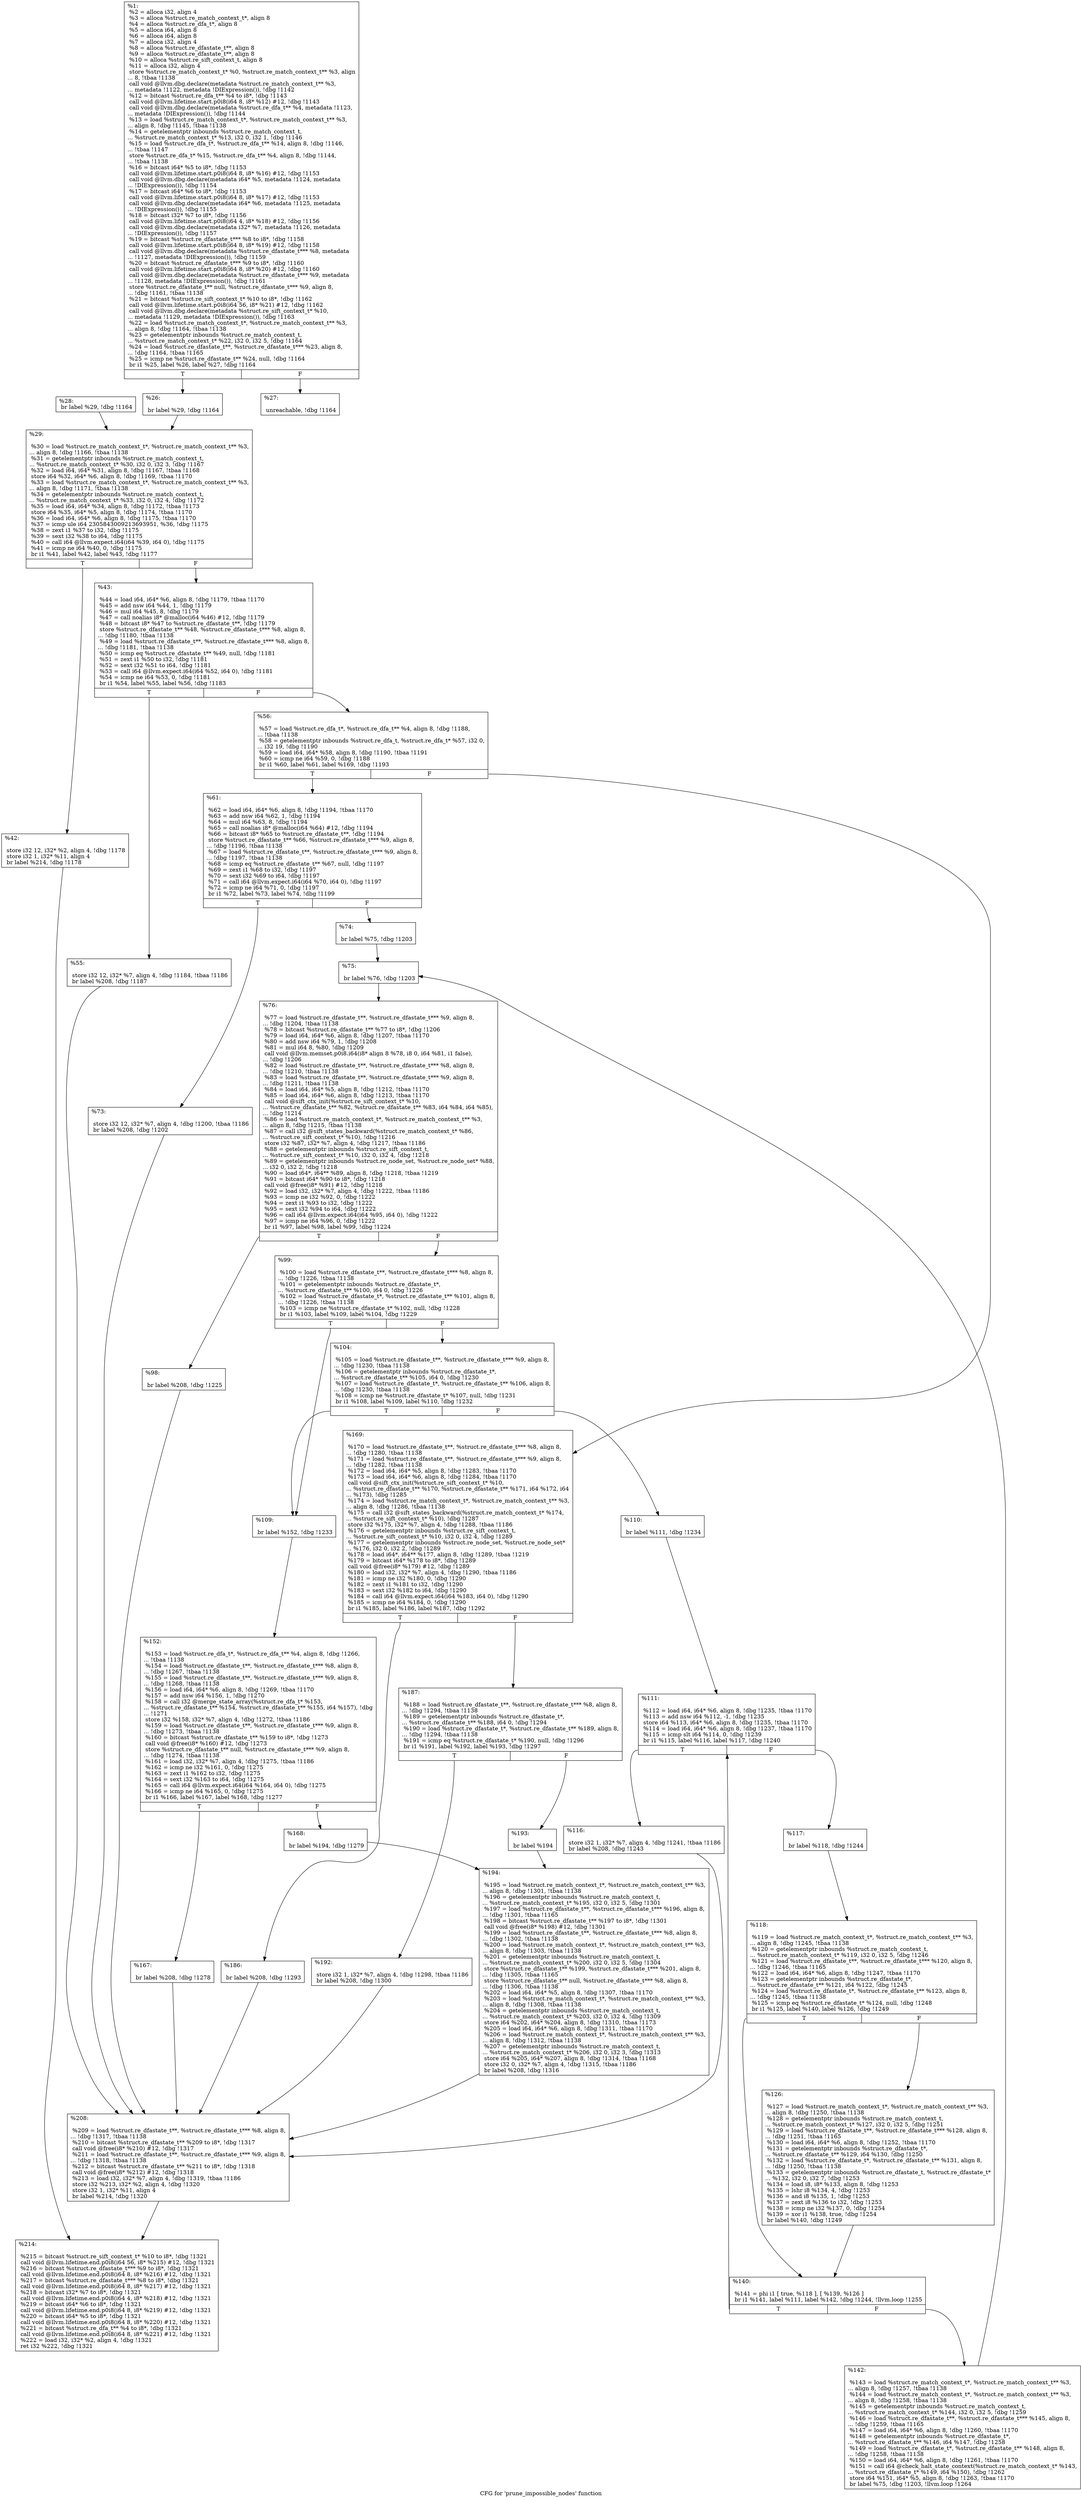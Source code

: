digraph "CFG for 'prune_impossible_nodes' function" {
	label="CFG for 'prune_impossible_nodes' function";

	Node0xdf8090 [shape=record,label="{%1:\l  %2 = alloca i32, align 4\l  %3 = alloca %struct.re_match_context_t*, align 8\l  %4 = alloca %struct.re_dfa_t*, align 8\l  %5 = alloca i64, align 8\l  %6 = alloca i64, align 8\l  %7 = alloca i32, align 4\l  %8 = alloca %struct.re_dfastate_t**, align 8\l  %9 = alloca %struct.re_dfastate_t**, align 8\l  %10 = alloca %struct.re_sift_context_t, align 8\l  %11 = alloca i32, align 4\l  store %struct.re_match_context_t* %0, %struct.re_match_context_t** %3, align\l... 8, !tbaa !1138\l  call void @llvm.dbg.declare(metadata %struct.re_match_context_t** %3,\l... metadata !1122, metadata !DIExpression()), !dbg !1142\l  %12 = bitcast %struct.re_dfa_t** %4 to i8*, !dbg !1143\l  call void @llvm.lifetime.start.p0i8(i64 8, i8* %12) #12, !dbg !1143\l  call void @llvm.dbg.declare(metadata %struct.re_dfa_t** %4, metadata !1123,\l... metadata !DIExpression()), !dbg !1144\l  %13 = load %struct.re_match_context_t*, %struct.re_match_context_t** %3,\l... align 8, !dbg !1145, !tbaa !1138\l  %14 = getelementptr inbounds %struct.re_match_context_t,\l... %struct.re_match_context_t* %13, i32 0, i32 1, !dbg !1146\l  %15 = load %struct.re_dfa_t*, %struct.re_dfa_t** %14, align 8, !dbg !1146,\l... !tbaa !1147\l  store %struct.re_dfa_t* %15, %struct.re_dfa_t** %4, align 8, !dbg !1144,\l... !tbaa !1138\l  %16 = bitcast i64* %5 to i8*, !dbg !1153\l  call void @llvm.lifetime.start.p0i8(i64 8, i8* %16) #12, !dbg !1153\l  call void @llvm.dbg.declare(metadata i64* %5, metadata !1124, metadata\l... !DIExpression()), !dbg !1154\l  %17 = bitcast i64* %6 to i8*, !dbg !1153\l  call void @llvm.lifetime.start.p0i8(i64 8, i8* %17) #12, !dbg !1153\l  call void @llvm.dbg.declare(metadata i64* %6, metadata !1125, metadata\l... !DIExpression()), !dbg !1155\l  %18 = bitcast i32* %7 to i8*, !dbg !1156\l  call void @llvm.lifetime.start.p0i8(i64 4, i8* %18) #12, !dbg !1156\l  call void @llvm.dbg.declare(metadata i32* %7, metadata !1126, metadata\l... !DIExpression()), !dbg !1157\l  %19 = bitcast %struct.re_dfastate_t*** %8 to i8*, !dbg !1158\l  call void @llvm.lifetime.start.p0i8(i64 8, i8* %19) #12, !dbg !1158\l  call void @llvm.dbg.declare(metadata %struct.re_dfastate_t*** %8, metadata\l... !1127, metadata !DIExpression()), !dbg !1159\l  %20 = bitcast %struct.re_dfastate_t*** %9 to i8*, !dbg !1160\l  call void @llvm.lifetime.start.p0i8(i64 8, i8* %20) #12, !dbg !1160\l  call void @llvm.dbg.declare(metadata %struct.re_dfastate_t*** %9, metadata\l... !1128, metadata !DIExpression()), !dbg !1161\l  store %struct.re_dfastate_t** null, %struct.re_dfastate_t*** %9, align 8,\l... !dbg !1161, !tbaa !1138\l  %21 = bitcast %struct.re_sift_context_t* %10 to i8*, !dbg !1162\l  call void @llvm.lifetime.start.p0i8(i64 56, i8* %21) #12, !dbg !1162\l  call void @llvm.dbg.declare(metadata %struct.re_sift_context_t* %10,\l... metadata !1129, metadata !DIExpression()), !dbg !1163\l  %22 = load %struct.re_match_context_t*, %struct.re_match_context_t** %3,\l... align 8, !dbg !1164, !tbaa !1138\l  %23 = getelementptr inbounds %struct.re_match_context_t,\l... %struct.re_match_context_t* %22, i32 0, i32 5, !dbg !1164\l  %24 = load %struct.re_dfastate_t**, %struct.re_dfastate_t*** %23, align 8,\l... !dbg !1164, !tbaa !1165\l  %25 = icmp ne %struct.re_dfastate_t** %24, null, !dbg !1164\l  br i1 %25, label %26, label %27, !dbg !1164\l|{<s0>T|<s1>F}}"];
	Node0xdf8090:s0 -> Node0xdfba70;
	Node0xdf8090:s1 -> Node0xdfbac0;
	Node0xdfba70 [shape=record,label="{%26:\l\l  br label %29, !dbg !1164\l}"];
	Node0xdfba70 -> Node0xdfbb60;
	Node0xdfbac0 [shape=record,label="{%27:\l\l  unreachable, !dbg !1164\l}"];
	Node0xdfbb10 [shape=record,label="{%28:                                                  \l  br label %29, !dbg !1164\l}"];
	Node0xdfbb10 -> Node0xdfbb60;
	Node0xdfbb60 [shape=record,label="{%29:\l\l  %30 = load %struct.re_match_context_t*, %struct.re_match_context_t** %3,\l... align 8, !dbg !1166, !tbaa !1138\l  %31 = getelementptr inbounds %struct.re_match_context_t,\l... %struct.re_match_context_t* %30, i32 0, i32 3, !dbg !1167\l  %32 = load i64, i64* %31, align 8, !dbg !1167, !tbaa !1168\l  store i64 %32, i64* %6, align 8, !dbg !1169, !tbaa !1170\l  %33 = load %struct.re_match_context_t*, %struct.re_match_context_t** %3,\l... align 8, !dbg !1171, !tbaa !1138\l  %34 = getelementptr inbounds %struct.re_match_context_t,\l... %struct.re_match_context_t* %33, i32 0, i32 4, !dbg !1172\l  %35 = load i64, i64* %34, align 8, !dbg !1172, !tbaa !1173\l  store i64 %35, i64* %5, align 8, !dbg !1174, !tbaa !1170\l  %36 = load i64, i64* %6, align 8, !dbg !1175, !tbaa !1170\l  %37 = icmp ule i64 2305843009213693951, %36, !dbg !1175\l  %38 = zext i1 %37 to i32, !dbg !1175\l  %39 = sext i32 %38 to i64, !dbg !1175\l  %40 = call i64 @llvm.expect.i64(i64 %39, i64 0), !dbg !1175\l  %41 = icmp ne i64 %40, 0, !dbg !1175\l  br i1 %41, label %42, label %43, !dbg !1177\l|{<s0>T|<s1>F}}"];
	Node0xdfbb60:s0 -> Node0xdfbbb0;
	Node0xdfbb60:s1 -> Node0xdfbc00;
	Node0xdfbbb0 [shape=record,label="{%42:\l\l  store i32 12, i32* %2, align 4, !dbg !1178\l  store i32 1, i32* %11, align 4\l  br label %214, !dbg !1178\l}"];
	Node0xdfbbb0 -> Node0xdfc560;
	Node0xdfbc00 [shape=record,label="{%43:\l\l  %44 = load i64, i64* %6, align 8, !dbg !1179, !tbaa !1170\l  %45 = add nsw i64 %44, 1, !dbg !1179\l  %46 = mul i64 %45, 8, !dbg !1179\l  %47 = call noalias i8* @malloc(i64 %46) #12, !dbg !1179\l  %48 = bitcast i8* %47 to %struct.re_dfastate_t**, !dbg !1179\l  store %struct.re_dfastate_t** %48, %struct.re_dfastate_t*** %8, align 8,\l... !dbg !1180, !tbaa !1138\l  %49 = load %struct.re_dfastate_t**, %struct.re_dfastate_t*** %8, align 8,\l... !dbg !1181, !tbaa !1138\l  %50 = icmp eq %struct.re_dfastate_t** %49, null, !dbg !1181\l  %51 = zext i1 %50 to i32, !dbg !1181\l  %52 = sext i32 %51 to i64, !dbg !1181\l  %53 = call i64 @llvm.expect.i64(i64 %52, i64 0), !dbg !1181\l  %54 = icmp ne i64 %53, 0, !dbg !1181\l  br i1 %54, label %55, label %56, !dbg !1183\l|{<s0>T|<s1>F}}"];
	Node0xdfbc00:s0 -> Node0xdfbc50;
	Node0xdfbc00:s1 -> Node0xdfbca0;
	Node0xdfbc50 [shape=record,label="{%55:\l\l  store i32 12, i32* %7, align 4, !dbg !1184, !tbaa !1186\l  br label %208, !dbg !1187\l}"];
	Node0xdfbc50 -> Node0xdfc510;
	Node0xdfbca0 [shape=record,label="{%56:\l\l  %57 = load %struct.re_dfa_t*, %struct.re_dfa_t** %4, align 8, !dbg !1188,\l... !tbaa !1138\l  %58 = getelementptr inbounds %struct.re_dfa_t, %struct.re_dfa_t* %57, i32 0,\l... i32 19, !dbg !1190\l  %59 = load i64, i64* %58, align 8, !dbg !1190, !tbaa !1191\l  %60 = icmp ne i64 %59, 0, !dbg !1188\l  br i1 %60, label %61, label %169, !dbg !1193\l|{<s0>T|<s1>F}}"];
	Node0xdfbca0:s0 -> Node0xdfbcf0;
	Node0xdfbca0:s1 -> Node0xdfc330;
	Node0xdfbcf0 [shape=record,label="{%61:\l\l  %62 = load i64, i64* %6, align 8, !dbg !1194, !tbaa !1170\l  %63 = add nsw i64 %62, 1, !dbg !1194\l  %64 = mul i64 %63, 8, !dbg !1194\l  %65 = call noalias i8* @malloc(i64 %64) #12, !dbg !1194\l  %66 = bitcast i8* %65 to %struct.re_dfastate_t**, !dbg !1194\l  store %struct.re_dfastate_t** %66, %struct.re_dfastate_t*** %9, align 8,\l... !dbg !1196, !tbaa !1138\l  %67 = load %struct.re_dfastate_t**, %struct.re_dfastate_t*** %9, align 8,\l... !dbg !1197, !tbaa !1138\l  %68 = icmp eq %struct.re_dfastate_t** %67, null, !dbg !1197\l  %69 = zext i1 %68 to i32, !dbg !1197\l  %70 = sext i32 %69 to i64, !dbg !1197\l  %71 = call i64 @llvm.expect.i64(i64 %70, i64 0), !dbg !1197\l  %72 = icmp ne i64 %71, 0, !dbg !1197\l  br i1 %72, label %73, label %74, !dbg !1199\l|{<s0>T|<s1>F}}"];
	Node0xdfbcf0:s0 -> Node0xdfbd40;
	Node0xdfbcf0:s1 -> Node0xdfbd90;
	Node0xdfbd40 [shape=record,label="{%73:\l\l  store i32 12, i32* %7, align 4, !dbg !1200, !tbaa !1186\l  br label %208, !dbg !1202\l}"];
	Node0xdfbd40 -> Node0xdfc510;
	Node0xdfbd90 [shape=record,label="{%74:\l\l  br label %75, !dbg !1203\l}"];
	Node0xdfbd90 -> Node0xdfbde0;
	Node0xdfbde0 [shape=record,label="{%75:\l\l  br label %76, !dbg !1203\l}"];
	Node0xdfbde0 -> Node0xdfbe30;
	Node0xdfbe30 [shape=record,label="{%76:\l\l  %77 = load %struct.re_dfastate_t**, %struct.re_dfastate_t*** %9, align 8,\l... !dbg !1204, !tbaa !1138\l  %78 = bitcast %struct.re_dfastate_t** %77 to i8*, !dbg !1206\l  %79 = load i64, i64* %6, align 8, !dbg !1207, !tbaa !1170\l  %80 = add nsw i64 %79, 1, !dbg !1208\l  %81 = mul i64 8, %80, !dbg !1209\l  call void @llvm.memset.p0i8.i64(i8* align 8 %78, i8 0, i64 %81, i1 false),\l... !dbg !1206\l  %82 = load %struct.re_dfastate_t**, %struct.re_dfastate_t*** %8, align 8,\l... !dbg !1210, !tbaa !1138\l  %83 = load %struct.re_dfastate_t**, %struct.re_dfastate_t*** %9, align 8,\l... !dbg !1211, !tbaa !1138\l  %84 = load i64, i64* %5, align 8, !dbg !1212, !tbaa !1170\l  %85 = load i64, i64* %6, align 8, !dbg !1213, !tbaa !1170\l  call void @sift_ctx_init(%struct.re_sift_context_t* %10,\l... %struct.re_dfastate_t** %82, %struct.re_dfastate_t** %83, i64 %84, i64 %85),\l... !dbg !1214\l  %86 = load %struct.re_match_context_t*, %struct.re_match_context_t** %3,\l... align 8, !dbg !1215, !tbaa !1138\l  %87 = call i32 @sift_states_backward(%struct.re_match_context_t* %86,\l... %struct.re_sift_context_t* %10), !dbg !1216\l  store i32 %87, i32* %7, align 4, !dbg !1217, !tbaa !1186\l  %88 = getelementptr inbounds %struct.re_sift_context_t,\l... %struct.re_sift_context_t* %10, i32 0, i32 4, !dbg !1218\l  %89 = getelementptr inbounds %struct.re_node_set, %struct.re_node_set* %88,\l... i32 0, i32 2, !dbg !1218\l  %90 = load i64*, i64** %89, align 8, !dbg !1218, !tbaa !1219\l  %91 = bitcast i64* %90 to i8*, !dbg !1218\l  call void @free(i8* %91) #12, !dbg !1218\l  %92 = load i32, i32* %7, align 4, !dbg !1222, !tbaa !1186\l  %93 = icmp ne i32 %92, 0, !dbg !1222\l  %94 = zext i1 %93 to i32, !dbg !1222\l  %95 = sext i32 %94 to i64, !dbg !1222\l  %96 = call i64 @llvm.expect.i64(i64 %95, i64 0), !dbg !1222\l  %97 = icmp ne i64 %96, 0, !dbg !1222\l  br i1 %97, label %98, label %99, !dbg !1224\l|{<s0>T|<s1>F}}"];
	Node0xdfbe30:s0 -> Node0xdfbe80;
	Node0xdfbe30:s1 -> Node0xdfbed0;
	Node0xdfbe80 [shape=record,label="{%98:\l\l  br label %208, !dbg !1225\l}"];
	Node0xdfbe80 -> Node0xdfc510;
	Node0xdfbed0 [shape=record,label="{%99:\l\l  %100 = load %struct.re_dfastate_t**, %struct.re_dfastate_t*** %8, align 8,\l... !dbg !1226, !tbaa !1138\l  %101 = getelementptr inbounds %struct.re_dfastate_t*,\l... %struct.re_dfastate_t** %100, i64 0, !dbg !1226\l  %102 = load %struct.re_dfastate_t*, %struct.re_dfastate_t** %101, align 8,\l... !dbg !1226, !tbaa !1138\l  %103 = icmp ne %struct.re_dfastate_t* %102, null, !dbg !1228\l  br i1 %103, label %109, label %104, !dbg !1229\l|{<s0>T|<s1>F}}"];
	Node0xdfbed0:s0 -> Node0xdfbf70;
	Node0xdfbed0:s1 -> Node0xdfbf20;
	Node0xdfbf20 [shape=record,label="{%104:\l\l  %105 = load %struct.re_dfastate_t**, %struct.re_dfastate_t*** %9, align 8,\l... !dbg !1230, !tbaa !1138\l  %106 = getelementptr inbounds %struct.re_dfastate_t*,\l... %struct.re_dfastate_t** %105, i64 0, !dbg !1230\l  %107 = load %struct.re_dfastate_t*, %struct.re_dfastate_t** %106, align 8,\l... !dbg !1230, !tbaa !1138\l  %108 = icmp ne %struct.re_dfastate_t* %107, null, !dbg !1231\l  br i1 %108, label %109, label %110, !dbg !1232\l|{<s0>T|<s1>F}}"];
	Node0xdfbf20:s0 -> Node0xdfbf70;
	Node0xdfbf20:s1 -> Node0xdfbfc0;
	Node0xdfbf70 [shape=record,label="{%109:\l\l  br label %152, !dbg !1233\l}"];
	Node0xdfbf70 -> Node0xdfc240;
	Node0xdfbfc0 [shape=record,label="{%110:\l\l  br label %111, !dbg !1234\l}"];
	Node0xdfbfc0 -> Node0xdfc010;
	Node0xdfc010 [shape=record,label="{%111:\l\l  %112 = load i64, i64* %6, align 8, !dbg !1235, !tbaa !1170\l  %113 = add nsw i64 %112, -1, !dbg !1235\l  store i64 %113, i64* %6, align 8, !dbg !1235, !tbaa !1170\l  %114 = load i64, i64* %6, align 8, !dbg !1237, !tbaa !1170\l  %115 = icmp slt i64 %114, 0, !dbg !1239\l  br i1 %115, label %116, label %117, !dbg !1240\l|{<s0>T|<s1>F}}"];
	Node0xdfc010:s0 -> Node0xdfc060;
	Node0xdfc010:s1 -> Node0xdfc0b0;
	Node0xdfc060 [shape=record,label="{%116:\l\l  store i32 1, i32* %7, align 4, !dbg !1241, !tbaa !1186\l  br label %208, !dbg !1243\l}"];
	Node0xdfc060 -> Node0xdfc510;
	Node0xdfc0b0 [shape=record,label="{%117:\l\l  br label %118, !dbg !1244\l}"];
	Node0xdfc0b0 -> Node0xdfc100;
	Node0xdfc100 [shape=record,label="{%118:\l\l  %119 = load %struct.re_match_context_t*, %struct.re_match_context_t** %3,\l... align 8, !dbg !1245, !tbaa !1138\l  %120 = getelementptr inbounds %struct.re_match_context_t,\l... %struct.re_match_context_t* %119, i32 0, i32 5, !dbg !1246\l  %121 = load %struct.re_dfastate_t**, %struct.re_dfastate_t*** %120, align 8,\l... !dbg !1246, !tbaa !1165\l  %122 = load i64, i64* %6, align 8, !dbg !1247, !tbaa !1170\l  %123 = getelementptr inbounds %struct.re_dfastate_t*,\l... %struct.re_dfastate_t** %121, i64 %122, !dbg !1245\l  %124 = load %struct.re_dfastate_t*, %struct.re_dfastate_t** %123, align 8,\l... !dbg !1245, !tbaa !1138\l  %125 = icmp eq %struct.re_dfastate_t* %124, null, !dbg !1248\l  br i1 %125, label %140, label %126, !dbg !1249\l|{<s0>T|<s1>F}}"];
	Node0xdfc100:s0 -> Node0xdfc1a0;
	Node0xdfc100:s1 -> Node0xdfc150;
	Node0xdfc150 [shape=record,label="{%126:\l\l  %127 = load %struct.re_match_context_t*, %struct.re_match_context_t** %3,\l... align 8, !dbg !1250, !tbaa !1138\l  %128 = getelementptr inbounds %struct.re_match_context_t,\l... %struct.re_match_context_t* %127, i32 0, i32 5, !dbg !1251\l  %129 = load %struct.re_dfastate_t**, %struct.re_dfastate_t*** %128, align 8,\l... !dbg !1251, !tbaa !1165\l  %130 = load i64, i64* %6, align 8, !dbg !1252, !tbaa !1170\l  %131 = getelementptr inbounds %struct.re_dfastate_t*,\l... %struct.re_dfastate_t** %129, i64 %130, !dbg !1250\l  %132 = load %struct.re_dfastate_t*, %struct.re_dfastate_t** %131, align 8,\l... !dbg !1250, !tbaa !1138\l  %133 = getelementptr inbounds %struct.re_dfastate_t, %struct.re_dfastate_t*\l... %132, i32 0, i32 7, !dbg !1253\l  %134 = load i8, i8* %133, align 8, !dbg !1253\l  %135 = lshr i8 %134, 4, !dbg !1253\l  %136 = and i8 %135, 1, !dbg !1253\l  %137 = zext i8 %136 to i32, !dbg !1253\l  %138 = icmp ne i32 %137, 0, !dbg !1254\l  %139 = xor i1 %138, true, !dbg !1254\l  br label %140, !dbg !1249\l}"];
	Node0xdfc150 -> Node0xdfc1a0;
	Node0xdfc1a0 [shape=record,label="{%140:\l\l  %141 = phi i1 [ true, %118 ], [ %139, %126 ]\l  br i1 %141, label %111, label %142, !dbg !1244, !llvm.loop !1255\l|{<s0>T|<s1>F}}"];
	Node0xdfc1a0:s0 -> Node0xdfc010;
	Node0xdfc1a0:s1 -> Node0xdfc1f0;
	Node0xdfc1f0 [shape=record,label="{%142:\l\l  %143 = load %struct.re_match_context_t*, %struct.re_match_context_t** %3,\l... align 8, !dbg !1257, !tbaa !1138\l  %144 = load %struct.re_match_context_t*, %struct.re_match_context_t** %3,\l... align 8, !dbg !1258, !tbaa !1138\l  %145 = getelementptr inbounds %struct.re_match_context_t,\l... %struct.re_match_context_t* %144, i32 0, i32 5, !dbg !1259\l  %146 = load %struct.re_dfastate_t**, %struct.re_dfastate_t*** %145, align 8,\l... !dbg !1259, !tbaa !1165\l  %147 = load i64, i64* %6, align 8, !dbg !1260, !tbaa !1170\l  %148 = getelementptr inbounds %struct.re_dfastate_t*,\l... %struct.re_dfastate_t** %146, i64 %147, !dbg !1258\l  %149 = load %struct.re_dfastate_t*, %struct.re_dfastate_t** %148, align 8,\l... !dbg !1258, !tbaa !1138\l  %150 = load i64, i64* %6, align 8, !dbg !1261, !tbaa !1170\l  %151 = call i64 @check_halt_state_context(%struct.re_match_context_t* %143,\l... %struct.re_dfastate_t* %149, i64 %150), !dbg !1262\l  store i64 %151, i64* %5, align 8, !dbg !1263, !tbaa !1170\l  br label %75, !dbg !1203, !llvm.loop !1264\l}"];
	Node0xdfc1f0 -> Node0xdfbde0;
	Node0xdfc240 [shape=record,label="{%152:\l\l  %153 = load %struct.re_dfa_t*, %struct.re_dfa_t** %4, align 8, !dbg !1266,\l... !tbaa !1138\l  %154 = load %struct.re_dfastate_t**, %struct.re_dfastate_t*** %8, align 8,\l... !dbg !1267, !tbaa !1138\l  %155 = load %struct.re_dfastate_t**, %struct.re_dfastate_t*** %9, align 8,\l... !dbg !1268, !tbaa !1138\l  %156 = load i64, i64* %6, align 8, !dbg !1269, !tbaa !1170\l  %157 = add nsw i64 %156, 1, !dbg !1270\l  %158 = call i32 @merge_state_array(%struct.re_dfa_t* %153,\l... %struct.re_dfastate_t** %154, %struct.re_dfastate_t** %155, i64 %157), !dbg\l... !1271\l  store i32 %158, i32* %7, align 4, !dbg !1272, !tbaa !1186\l  %159 = load %struct.re_dfastate_t**, %struct.re_dfastate_t*** %9, align 8,\l... !dbg !1273, !tbaa !1138\l  %160 = bitcast %struct.re_dfastate_t** %159 to i8*, !dbg !1273\l  call void @free(i8* %160) #12, !dbg !1273\l  store %struct.re_dfastate_t** null, %struct.re_dfastate_t*** %9, align 8,\l... !dbg !1274, !tbaa !1138\l  %161 = load i32, i32* %7, align 4, !dbg !1275, !tbaa !1186\l  %162 = icmp ne i32 %161, 0, !dbg !1275\l  %163 = zext i1 %162 to i32, !dbg !1275\l  %164 = sext i32 %163 to i64, !dbg !1275\l  %165 = call i64 @llvm.expect.i64(i64 %164, i64 0), !dbg !1275\l  %166 = icmp ne i64 %165, 0, !dbg !1275\l  br i1 %166, label %167, label %168, !dbg !1277\l|{<s0>T|<s1>F}}"];
	Node0xdfc240:s0 -> Node0xdfc290;
	Node0xdfc240:s1 -> Node0xdfc2e0;
	Node0xdfc290 [shape=record,label="{%167:\l\l  br label %208, !dbg !1278\l}"];
	Node0xdfc290 -> Node0xdfc510;
	Node0xdfc2e0 [shape=record,label="{%168:\l\l  br label %194, !dbg !1279\l}"];
	Node0xdfc2e0 -> Node0xdfc4c0;
	Node0xdfc330 [shape=record,label="{%169:\l\l  %170 = load %struct.re_dfastate_t**, %struct.re_dfastate_t*** %8, align 8,\l... !dbg !1280, !tbaa !1138\l  %171 = load %struct.re_dfastate_t**, %struct.re_dfastate_t*** %9, align 8,\l... !dbg !1282, !tbaa !1138\l  %172 = load i64, i64* %5, align 8, !dbg !1283, !tbaa !1170\l  %173 = load i64, i64* %6, align 8, !dbg !1284, !tbaa !1170\l  call void @sift_ctx_init(%struct.re_sift_context_t* %10,\l... %struct.re_dfastate_t** %170, %struct.re_dfastate_t** %171, i64 %172, i64\l... %173), !dbg !1285\l  %174 = load %struct.re_match_context_t*, %struct.re_match_context_t** %3,\l... align 8, !dbg !1286, !tbaa !1138\l  %175 = call i32 @sift_states_backward(%struct.re_match_context_t* %174,\l... %struct.re_sift_context_t* %10), !dbg !1287\l  store i32 %175, i32* %7, align 4, !dbg !1288, !tbaa !1186\l  %176 = getelementptr inbounds %struct.re_sift_context_t,\l... %struct.re_sift_context_t* %10, i32 0, i32 4, !dbg !1289\l  %177 = getelementptr inbounds %struct.re_node_set, %struct.re_node_set*\l... %176, i32 0, i32 2, !dbg !1289\l  %178 = load i64*, i64** %177, align 8, !dbg !1289, !tbaa !1219\l  %179 = bitcast i64* %178 to i8*, !dbg !1289\l  call void @free(i8* %179) #12, !dbg !1289\l  %180 = load i32, i32* %7, align 4, !dbg !1290, !tbaa !1186\l  %181 = icmp ne i32 %180, 0, !dbg !1290\l  %182 = zext i1 %181 to i32, !dbg !1290\l  %183 = sext i32 %182 to i64, !dbg !1290\l  %184 = call i64 @llvm.expect.i64(i64 %183, i64 0), !dbg !1290\l  %185 = icmp ne i64 %184, 0, !dbg !1290\l  br i1 %185, label %186, label %187, !dbg !1292\l|{<s0>T|<s1>F}}"];
	Node0xdfc330:s0 -> Node0xdfc380;
	Node0xdfc330:s1 -> Node0xdfc3d0;
	Node0xdfc380 [shape=record,label="{%186:\l\l  br label %208, !dbg !1293\l}"];
	Node0xdfc380 -> Node0xdfc510;
	Node0xdfc3d0 [shape=record,label="{%187:\l\l  %188 = load %struct.re_dfastate_t**, %struct.re_dfastate_t*** %8, align 8,\l... !dbg !1294, !tbaa !1138\l  %189 = getelementptr inbounds %struct.re_dfastate_t*,\l... %struct.re_dfastate_t** %188, i64 0, !dbg !1294\l  %190 = load %struct.re_dfastate_t*, %struct.re_dfastate_t** %189, align 8,\l... !dbg !1294, !tbaa !1138\l  %191 = icmp eq %struct.re_dfastate_t* %190, null, !dbg !1296\l  br i1 %191, label %192, label %193, !dbg !1297\l|{<s0>T|<s1>F}}"];
	Node0xdfc3d0:s0 -> Node0xdfc420;
	Node0xdfc3d0:s1 -> Node0xdfc470;
	Node0xdfc420 [shape=record,label="{%192:\l\l  store i32 1, i32* %7, align 4, !dbg !1298, !tbaa !1186\l  br label %208, !dbg !1300\l}"];
	Node0xdfc420 -> Node0xdfc510;
	Node0xdfc470 [shape=record,label="{%193:\l\l  br label %194\l}"];
	Node0xdfc470 -> Node0xdfc4c0;
	Node0xdfc4c0 [shape=record,label="{%194:\l\l  %195 = load %struct.re_match_context_t*, %struct.re_match_context_t** %3,\l... align 8, !dbg !1301, !tbaa !1138\l  %196 = getelementptr inbounds %struct.re_match_context_t,\l... %struct.re_match_context_t* %195, i32 0, i32 5, !dbg !1301\l  %197 = load %struct.re_dfastate_t**, %struct.re_dfastate_t*** %196, align 8,\l... !dbg !1301, !tbaa !1165\l  %198 = bitcast %struct.re_dfastate_t** %197 to i8*, !dbg !1301\l  call void @free(i8* %198) #12, !dbg !1301\l  %199 = load %struct.re_dfastate_t**, %struct.re_dfastate_t*** %8, align 8,\l... !dbg !1302, !tbaa !1138\l  %200 = load %struct.re_match_context_t*, %struct.re_match_context_t** %3,\l... align 8, !dbg !1303, !tbaa !1138\l  %201 = getelementptr inbounds %struct.re_match_context_t,\l... %struct.re_match_context_t* %200, i32 0, i32 5, !dbg !1304\l  store %struct.re_dfastate_t** %199, %struct.re_dfastate_t*** %201, align 8,\l... !dbg !1305, !tbaa !1165\l  store %struct.re_dfastate_t** null, %struct.re_dfastate_t*** %8, align 8,\l... !dbg !1306, !tbaa !1138\l  %202 = load i64, i64* %5, align 8, !dbg !1307, !tbaa !1170\l  %203 = load %struct.re_match_context_t*, %struct.re_match_context_t** %3,\l... align 8, !dbg !1308, !tbaa !1138\l  %204 = getelementptr inbounds %struct.re_match_context_t,\l... %struct.re_match_context_t* %203, i32 0, i32 4, !dbg !1309\l  store i64 %202, i64* %204, align 8, !dbg !1310, !tbaa !1173\l  %205 = load i64, i64* %6, align 8, !dbg !1311, !tbaa !1170\l  %206 = load %struct.re_match_context_t*, %struct.re_match_context_t** %3,\l... align 8, !dbg !1312, !tbaa !1138\l  %207 = getelementptr inbounds %struct.re_match_context_t,\l... %struct.re_match_context_t* %206, i32 0, i32 3, !dbg !1313\l  store i64 %205, i64* %207, align 8, !dbg !1314, !tbaa !1168\l  store i32 0, i32* %7, align 4, !dbg !1315, !tbaa !1186\l  br label %208, !dbg !1316\l}"];
	Node0xdfc4c0 -> Node0xdfc510;
	Node0xdfc510 [shape=record,label="{%208:\l\l  %209 = load %struct.re_dfastate_t**, %struct.re_dfastate_t*** %8, align 8,\l... !dbg !1317, !tbaa !1138\l  %210 = bitcast %struct.re_dfastate_t** %209 to i8*, !dbg !1317\l  call void @free(i8* %210) #12, !dbg !1317\l  %211 = load %struct.re_dfastate_t**, %struct.re_dfastate_t*** %9, align 8,\l... !dbg !1318, !tbaa !1138\l  %212 = bitcast %struct.re_dfastate_t** %211 to i8*, !dbg !1318\l  call void @free(i8* %212) #12, !dbg !1318\l  %213 = load i32, i32* %7, align 4, !dbg !1319, !tbaa !1186\l  store i32 %213, i32* %2, align 4, !dbg !1320\l  store i32 1, i32* %11, align 4\l  br label %214, !dbg !1320\l}"];
	Node0xdfc510 -> Node0xdfc560;
	Node0xdfc560 [shape=record,label="{%214:\l\l  %215 = bitcast %struct.re_sift_context_t* %10 to i8*, !dbg !1321\l  call void @llvm.lifetime.end.p0i8(i64 56, i8* %215) #12, !dbg !1321\l  %216 = bitcast %struct.re_dfastate_t*** %9 to i8*, !dbg !1321\l  call void @llvm.lifetime.end.p0i8(i64 8, i8* %216) #12, !dbg !1321\l  %217 = bitcast %struct.re_dfastate_t*** %8 to i8*, !dbg !1321\l  call void @llvm.lifetime.end.p0i8(i64 8, i8* %217) #12, !dbg !1321\l  %218 = bitcast i32* %7 to i8*, !dbg !1321\l  call void @llvm.lifetime.end.p0i8(i64 4, i8* %218) #12, !dbg !1321\l  %219 = bitcast i64* %6 to i8*, !dbg !1321\l  call void @llvm.lifetime.end.p0i8(i64 8, i8* %219) #12, !dbg !1321\l  %220 = bitcast i64* %5 to i8*, !dbg !1321\l  call void @llvm.lifetime.end.p0i8(i64 8, i8* %220) #12, !dbg !1321\l  %221 = bitcast %struct.re_dfa_t** %4 to i8*, !dbg !1321\l  call void @llvm.lifetime.end.p0i8(i64 8, i8* %221) #12, !dbg !1321\l  %222 = load i32, i32* %2, align 4, !dbg !1321\l  ret i32 %222, !dbg !1321\l}"];
}
